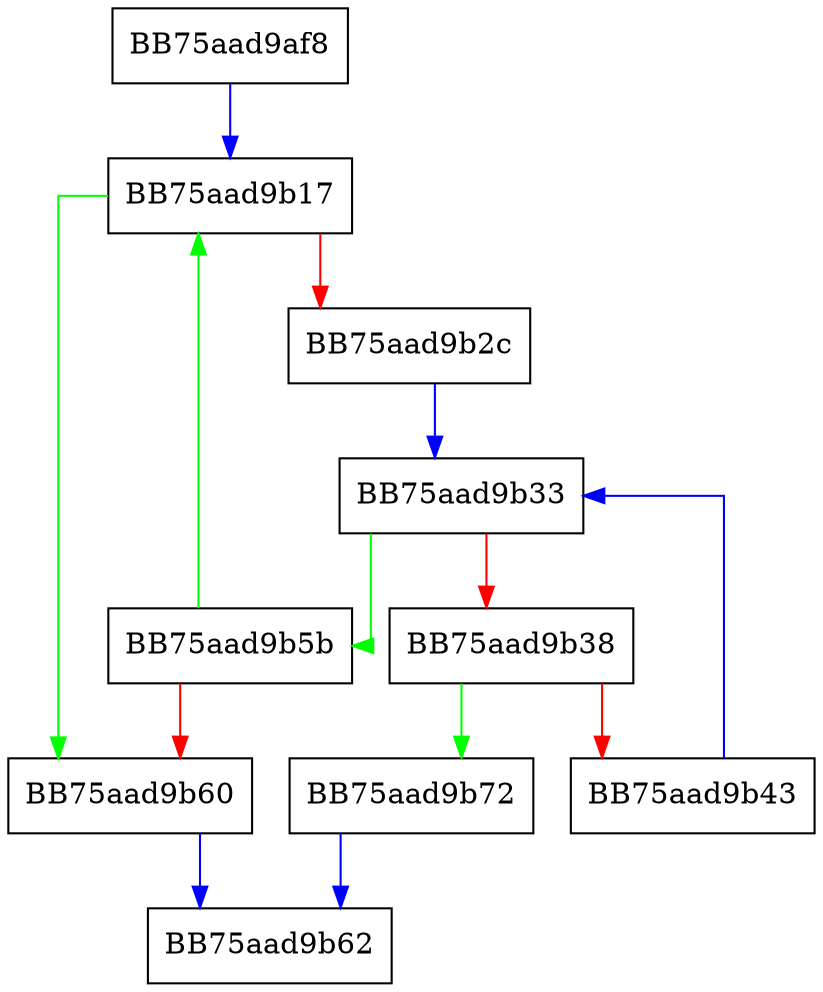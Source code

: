 digraph skip_ignored {
  node [shape="box"];
  graph [splines=ortho];
  BB75aad9af8 -> BB75aad9b17 [color="blue"];
  BB75aad9b17 -> BB75aad9b60 [color="green"];
  BB75aad9b17 -> BB75aad9b2c [color="red"];
  BB75aad9b2c -> BB75aad9b33 [color="blue"];
  BB75aad9b33 -> BB75aad9b5b [color="green"];
  BB75aad9b33 -> BB75aad9b38 [color="red"];
  BB75aad9b38 -> BB75aad9b72 [color="green"];
  BB75aad9b38 -> BB75aad9b43 [color="red"];
  BB75aad9b43 -> BB75aad9b33 [color="blue"];
  BB75aad9b5b -> BB75aad9b17 [color="green"];
  BB75aad9b5b -> BB75aad9b60 [color="red"];
  BB75aad9b60 -> BB75aad9b62 [color="blue"];
  BB75aad9b72 -> BB75aad9b62 [color="blue"];
}